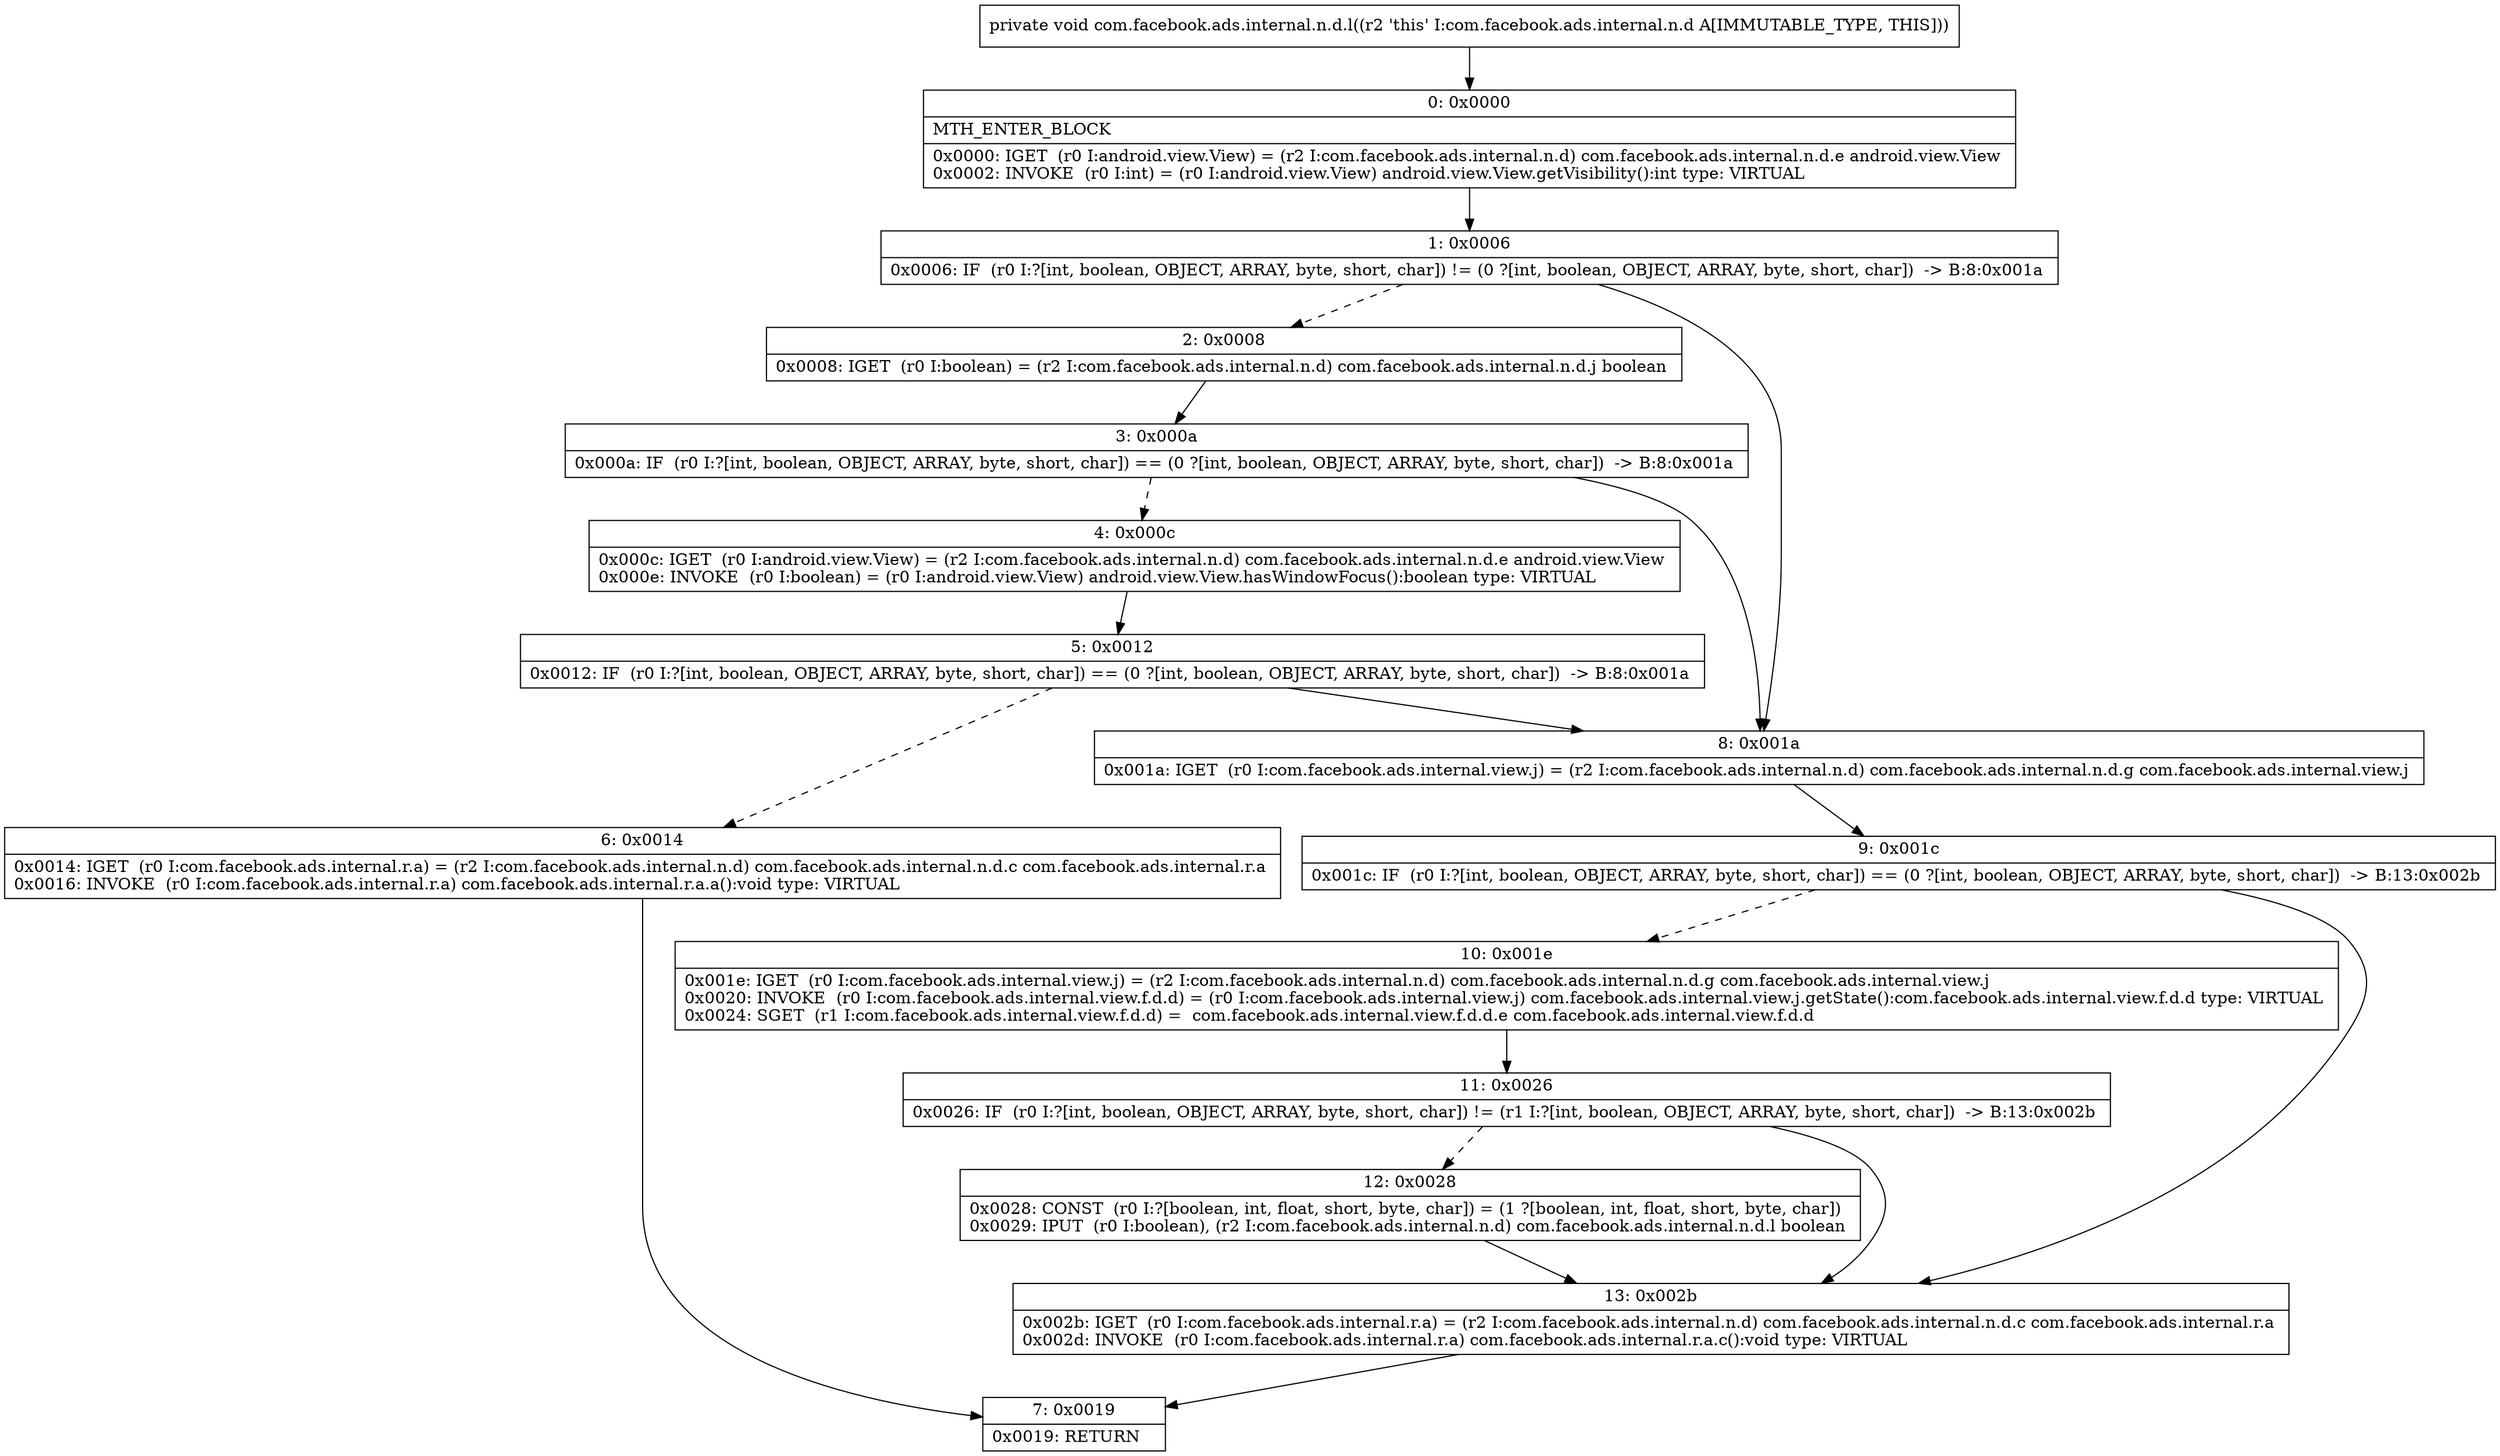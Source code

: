 digraph "CFG forcom.facebook.ads.internal.n.d.l()V" {
Node_0 [shape=record,label="{0\:\ 0x0000|MTH_ENTER_BLOCK\l|0x0000: IGET  (r0 I:android.view.View) = (r2 I:com.facebook.ads.internal.n.d) com.facebook.ads.internal.n.d.e android.view.View \l0x0002: INVOKE  (r0 I:int) = (r0 I:android.view.View) android.view.View.getVisibility():int type: VIRTUAL \l}"];
Node_1 [shape=record,label="{1\:\ 0x0006|0x0006: IF  (r0 I:?[int, boolean, OBJECT, ARRAY, byte, short, char]) != (0 ?[int, boolean, OBJECT, ARRAY, byte, short, char])  \-\> B:8:0x001a \l}"];
Node_2 [shape=record,label="{2\:\ 0x0008|0x0008: IGET  (r0 I:boolean) = (r2 I:com.facebook.ads.internal.n.d) com.facebook.ads.internal.n.d.j boolean \l}"];
Node_3 [shape=record,label="{3\:\ 0x000a|0x000a: IF  (r0 I:?[int, boolean, OBJECT, ARRAY, byte, short, char]) == (0 ?[int, boolean, OBJECT, ARRAY, byte, short, char])  \-\> B:8:0x001a \l}"];
Node_4 [shape=record,label="{4\:\ 0x000c|0x000c: IGET  (r0 I:android.view.View) = (r2 I:com.facebook.ads.internal.n.d) com.facebook.ads.internal.n.d.e android.view.View \l0x000e: INVOKE  (r0 I:boolean) = (r0 I:android.view.View) android.view.View.hasWindowFocus():boolean type: VIRTUAL \l}"];
Node_5 [shape=record,label="{5\:\ 0x0012|0x0012: IF  (r0 I:?[int, boolean, OBJECT, ARRAY, byte, short, char]) == (0 ?[int, boolean, OBJECT, ARRAY, byte, short, char])  \-\> B:8:0x001a \l}"];
Node_6 [shape=record,label="{6\:\ 0x0014|0x0014: IGET  (r0 I:com.facebook.ads.internal.r.a) = (r2 I:com.facebook.ads.internal.n.d) com.facebook.ads.internal.n.d.c com.facebook.ads.internal.r.a \l0x0016: INVOKE  (r0 I:com.facebook.ads.internal.r.a) com.facebook.ads.internal.r.a.a():void type: VIRTUAL \l}"];
Node_7 [shape=record,label="{7\:\ 0x0019|0x0019: RETURN   \l}"];
Node_8 [shape=record,label="{8\:\ 0x001a|0x001a: IGET  (r0 I:com.facebook.ads.internal.view.j) = (r2 I:com.facebook.ads.internal.n.d) com.facebook.ads.internal.n.d.g com.facebook.ads.internal.view.j \l}"];
Node_9 [shape=record,label="{9\:\ 0x001c|0x001c: IF  (r0 I:?[int, boolean, OBJECT, ARRAY, byte, short, char]) == (0 ?[int, boolean, OBJECT, ARRAY, byte, short, char])  \-\> B:13:0x002b \l}"];
Node_10 [shape=record,label="{10\:\ 0x001e|0x001e: IGET  (r0 I:com.facebook.ads.internal.view.j) = (r2 I:com.facebook.ads.internal.n.d) com.facebook.ads.internal.n.d.g com.facebook.ads.internal.view.j \l0x0020: INVOKE  (r0 I:com.facebook.ads.internal.view.f.d.d) = (r0 I:com.facebook.ads.internal.view.j) com.facebook.ads.internal.view.j.getState():com.facebook.ads.internal.view.f.d.d type: VIRTUAL \l0x0024: SGET  (r1 I:com.facebook.ads.internal.view.f.d.d) =  com.facebook.ads.internal.view.f.d.d.e com.facebook.ads.internal.view.f.d.d \l}"];
Node_11 [shape=record,label="{11\:\ 0x0026|0x0026: IF  (r0 I:?[int, boolean, OBJECT, ARRAY, byte, short, char]) != (r1 I:?[int, boolean, OBJECT, ARRAY, byte, short, char])  \-\> B:13:0x002b \l}"];
Node_12 [shape=record,label="{12\:\ 0x0028|0x0028: CONST  (r0 I:?[boolean, int, float, short, byte, char]) = (1 ?[boolean, int, float, short, byte, char]) \l0x0029: IPUT  (r0 I:boolean), (r2 I:com.facebook.ads.internal.n.d) com.facebook.ads.internal.n.d.l boolean \l}"];
Node_13 [shape=record,label="{13\:\ 0x002b|0x002b: IGET  (r0 I:com.facebook.ads.internal.r.a) = (r2 I:com.facebook.ads.internal.n.d) com.facebook.ads.internal.n.d.c com.facebook.ads.internal.r.a \l0x002d: INVOKE  (r0 I:com.facebook.ads.internal.r.a) com.facebook.ads.internal.r.a.c():void type: VIRTUAL \l}"];
MethodNode[shape=record,label="{private void com.facebook.ads.internal.n.d.l((r2 'this' I:com.facebook.ads.internal.n.d A[IMMUTABLE_TYPE, THIS])) }"];
MethodNode -> Node_0;
Node_0 -> Node_1;
Node_1 -> Node_2[style=dashed];
Node_1 -> Node_8;
Node_2 -> Node_3;
Node_3 -> Node_4[style=dashed];
Node_3 -> Node_8;
Node_4 -> Node_5;
Node_5 -> Node_6[style=dashed];
Node_5 -> Node_8;
Node_6 -> Node_7;
Node_8 -> Node_9;
Node_9 -> Node_10[style=dashed];
Node_9 -> Node_13;
Node_10 -> Node_11;
Node_11 -> Node_12[style=dashed];
Node_11 -> Node_13;
Node_12 -> Node_13;
Node_13 -> Node_7;
}

